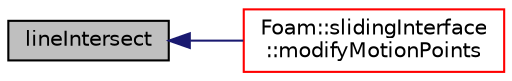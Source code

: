 digraph "lineIntersect"
{
  bgcolor="transparent";
  edge [fontname="Helvetica",fontsize="10",labelfontname="Helvetica",labelfontsize="10"];
  node [fontname="Helvetica",fontsize="10",shape=record];
  rankdir="LR";
  Node1 [label="lineIntersect",height=0.2,width=0.4,color="black", fillcolor="grey75", style="filled", fontcolor="black"];
  Node1 -> Node2 [dir="back",color="midnightblue",fontsize="10",style="solid",fontname="Helvetica"];
  Node2 [label="Foam::slidingInterface\l::modifyMotionPoints",height=0.2,width=0.4,color="red",URL="$a02412.html#a4a962b56dd7cf30972c468258fa888e5",tooltip="Modify motion points to comply with the topological change. "];
}
